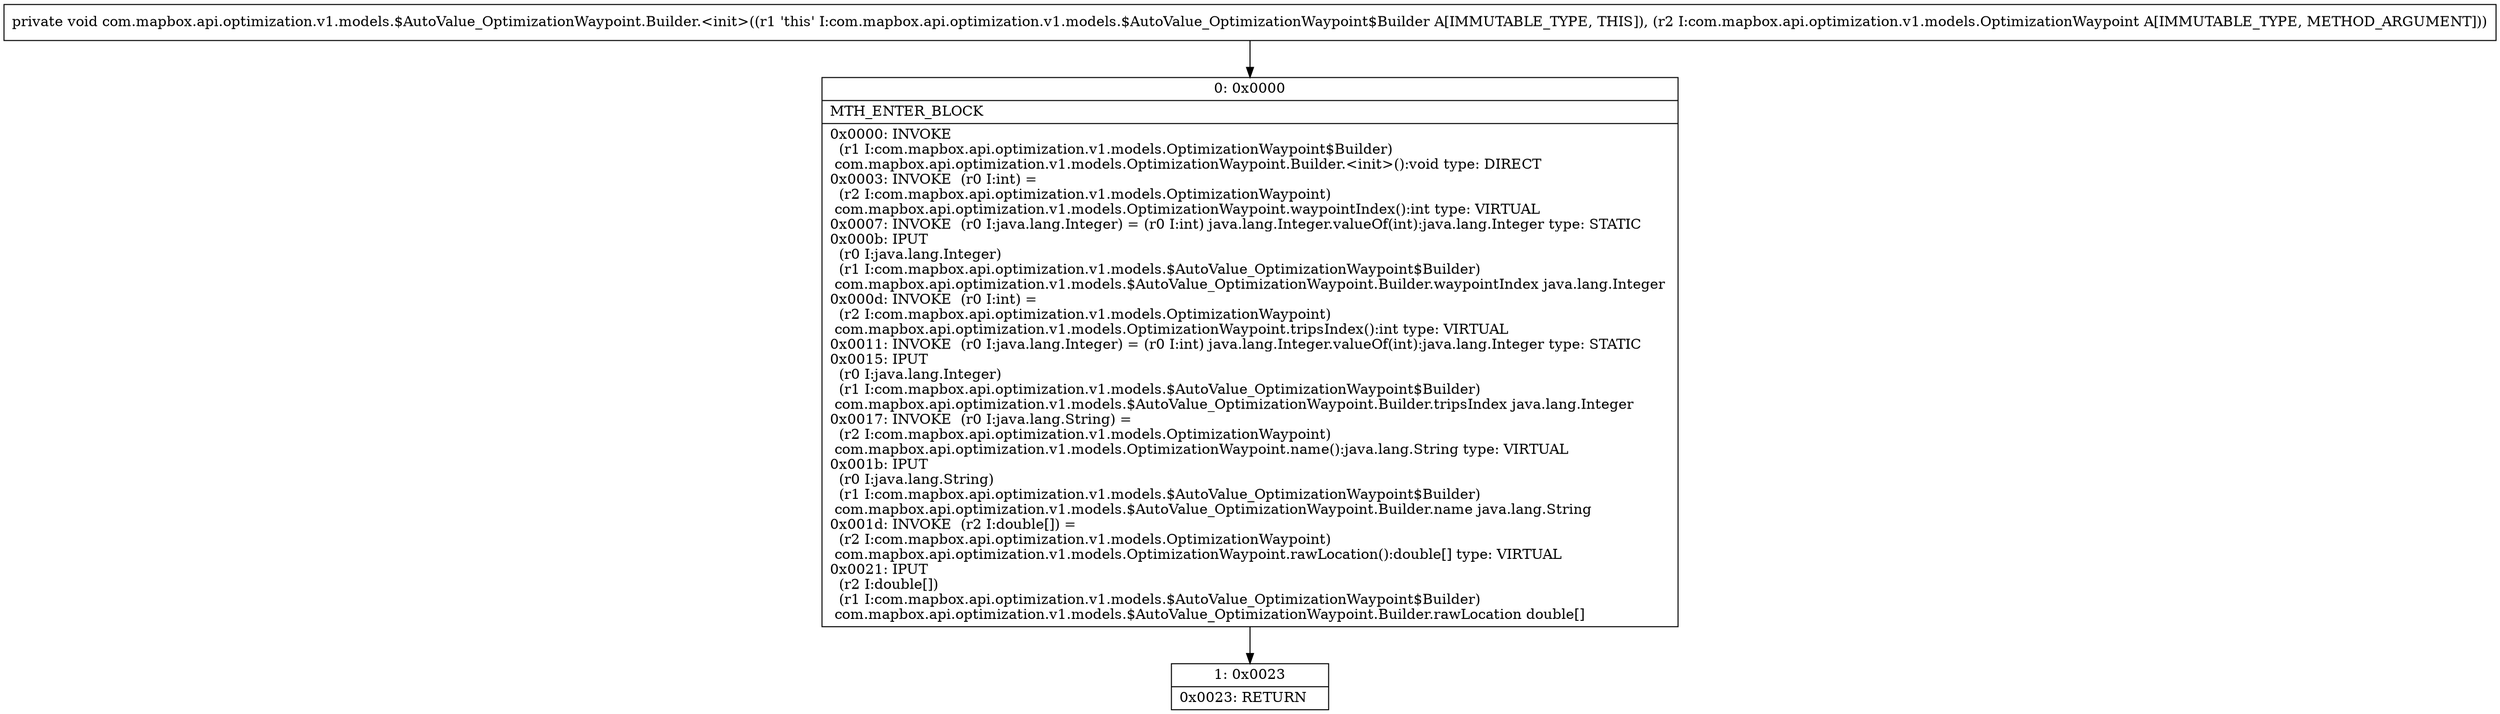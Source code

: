 digraph "CFG forcom.mapbox.api.optimization.v1.models.$AutoValue_OptimizationWaypoint.Builder.\<init\>(Lcom\/mapbox\/api\/optimization\/v1\/models\/OptimizationWaypoint;)V" {
Node_0 [shape=record,label="{0\:\ 0x0000|MTH_ENTER_BLOCK\l|0x0000: INVOKE  \l  (r1 I:com.mapbox.api.optimization.v1.models.OptimizationWaypoint$Builder)\l com.mapbox.api.optimization.v1.models.OptimizationWaypoint.Builder.\<init\>():void type: DIRECT \l0x0003: INVOKE  (r0 I:int) = \l  (r2 I:com.mapbox.api.optimization.v1.models.OptimizationWaypoint)\l com.mapbox.api.optimization.v1.models.OptimizationWaypoint.waypointIndex():int type: VIRTUAL \l0x0007: INVOKE  (r0 I:java.lang.Integer) = (r0 I:int) java.lang.Integer.valueOf(int):java.lang.Integer type: STATIC \l0x000b: IPUT  \l  (r0 I:java.lang.Integer)\l  (r1 I:com.mapbox.api.optimization.v1.models.$AutoValue_OptimizationWaypoint$Builder)\l com.mapbox.api.optimization.v1.models.$AutoValue_OptimizationWaypoint.Builder.waypointIndex java.lang.Integer \l0x000d: INVOKE  (r0 I:int) = \l  (r2 I:com.mapbox.api.optimization.v1.models.OptimizationWaypoint)\l com.mapbox.api.optimization.v1.models.OptimizationWaypoint.tripsIndex():int type: VIRTUAL \l0x0011: INVOKE  (r0 I:java.lang.Integer) = (r0 I:int) java.lang.Integer.valueOf(int):java.lang.Integer type: STATIC \l0x0015: IPUT  \l  (r0 I:java.lang.Integer)\l  (r1 I:com.mapbox.api.optimization.v1.models.$AutoValue_OptimizationWaypoint$Builder)\l com.mapbox.api.optimization.v1.models.$AutoValue_OptimizationWaypoint.Builder.tripsIndex java.lang.Integer \l0x0017: INVOKE  (r0 I:java.lang.String) = \l  (r2 I:com.mapbox.api.optimization.v1.models.OptimizationWaypoint)\l com.mapbox.api.optimization.v1.models.OptimizationWaypoint.name():java.lang.String type: VIRTUAL \l0x001b: IPUT  \l  (r0 I:java.lang.String)\l  (r1 I:com.mapbox.api.optimization.v1.models.$AutoValue_OptimizationWaypoint$Builder)\l com.mapbox.api.optimization.v1.models.$AutoValue_OptimizationWaypoint.Builder.name java.lang.String \l0x001d: INVOKE  (r2 I:double[]) = \l  (r2 I:com.mapbox.api.optimization.v1.models.OptimizationWaypoint)\l com.mapbox.api.optimization.v1.models.OptimizationWaypoint.rawLocation():double[] type: VIRTUAL \l0x0021: IPUT  \l  (r2 I:double[])\l  (r1 I:com.mapbox.api.optimization.v1.models.$AutoValue_OptimizationWaypoint$Builder)\l com.mapbox.api.optimization.v1.models.$AutoValue_OptimizationWaypoint.Builder.rawLocation double[] \l}"];
Node_1 [shape=record,label="{1\:\ 0x0023|0x0023: RETURN   \l}"];
MethodNode[shape=record,label="{private void com.mapbox.api.optimization.v1.models.$AutoValue_OptimizationWaypoint.Builder.\<init\>((r1 'this' I:com.mapbox.api.optimization.v1.models.$AutoValue_OptimizationWaypoint$Builder A[IMMUTABLE_TYPE, THIS]), (r2 I:com.mapbox.api.optimization.v1.models.OptimizationWaypoint A[IMMUTABLE_TYPE, METHOD_ARGUMENT])) }"];
MethodNode -> Node_0;
Node_0 -> Node_1;
}

